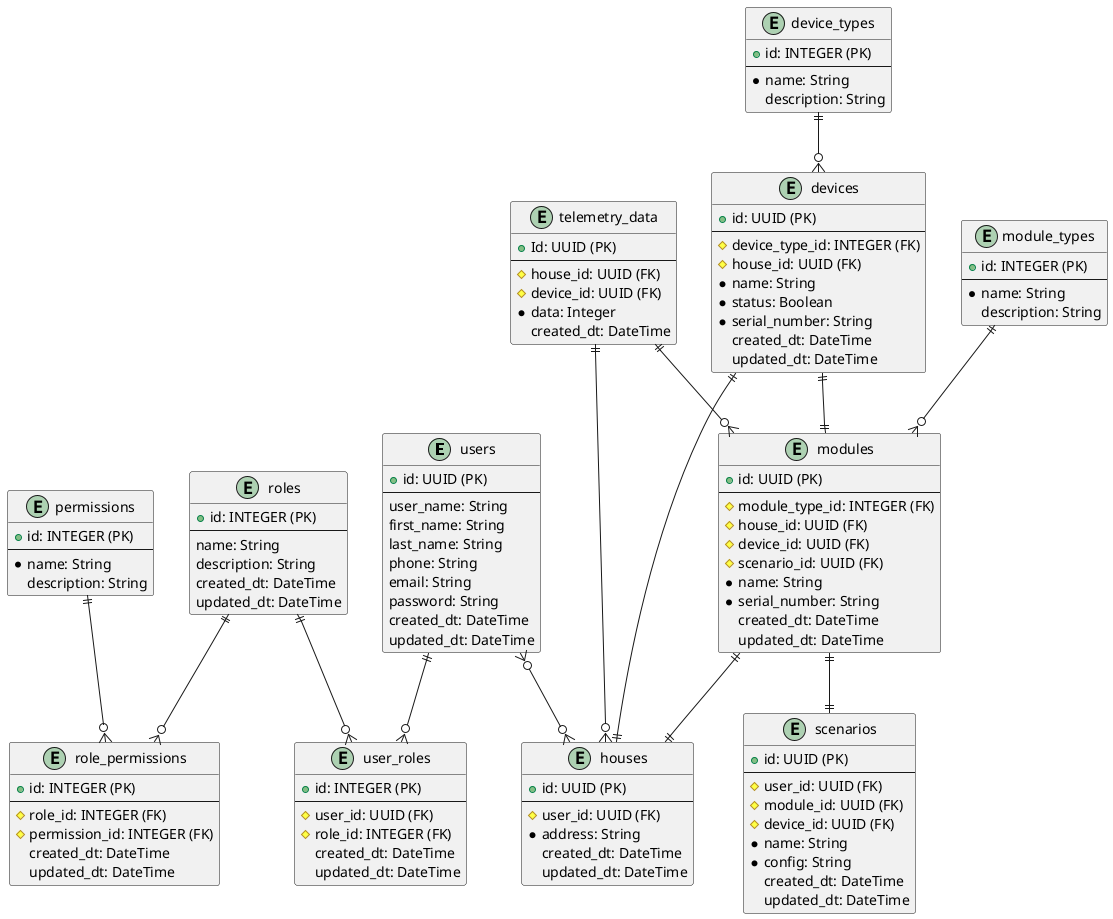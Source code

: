@startuml
entity users {
  + id: UUID (PK)
  --
  user_name: String
  first_name: String
  last_name: String
  phone: String
  email: String
  password: String
  created_dt: DateTime
  updated_dt: DateTime
}

entity roles {
  + id: INTEGER (PK)
  --
  name: String
  description: String
  created_dt: DateTime
  updated_dt: DateTime
}

entity user_roles {
  + id: INTEGER (PK)
  --
  # user_id: UUID (FK)
  # role_id: INTEGER (FK)
  created_dt: DateTime
  updated_dt: DateTime
}

entity permissions {
  + id: INTEGER (PK)
  --
  * name: String
  description: String
}

entity role_permissions {
  + id: INTEGER (PK)
  --
  # role_id: INTEGER (FK)
  # permission_id: INTEGER (FK)
  created_dt: DateTime
  updated_dt: DateTime
}

entity houses {
  + id: UUID (PK)
  --
  # user_id: UUID (FK)
  * address: String
  created_dt: DateTime
  updated_dt: DateTime
}

entity modules {
  + id: UUID (PK)
  --
  # module_type_id: INTEGER (FK)
  # house_id: UUID (FK)
  # device_id: UUID (FK)
  # scenario_id: UUID (FK)
  * name: String
  * serial_number: String
  created_dt: DateTime
  updated_dt: DateTime
}

entity module_types {
  + id: INTEGER (PK)
  --
  * name: String
  description: String
}

entity devices {
  + id: UUID (PK)
  --
  # device_type_id: INTEGER (FK)
  # house_id: UUID (FK)
  * name: String
  * status: Boolean
  * serial_number: String
  created_dt: DateTime
  updated_dt: DateTime
}

entity device_types {
  + id: INTEGER (PK)
  --
  * name: String
  description: String
}

entity telemetry_data {
  + Id: UUID (PK)
  --
  # house_id: UUID (FK)
  # device_id: UUID (FK)
  * data: Integer
  created_dt: DateTime
}

entity scenarios {
  + id: UUID (PK)
  --
  # user_id: UUID (FK)
  # module_id: UUID (FK)
  # device_id: UUID (FK)
  * name: String
  * config: String
  created_dt: DateTime
  updated_dt: DateTime
}

users ||--o{ user_roles
roles ||--o{ user_roles
roles ||--o{ role_permissions
permissions ||--o{ role_permissions
users }o--o{ houses
module_types ||--o{ modules
modules ||--|| houses
device_types ||--o{ devices
devices ||--|| modules
devices ||--|| houses
telemetry_data ||--o{ modules
telemetry_data ||--o{ houses
modules ||--|| scenarios

@enduml
